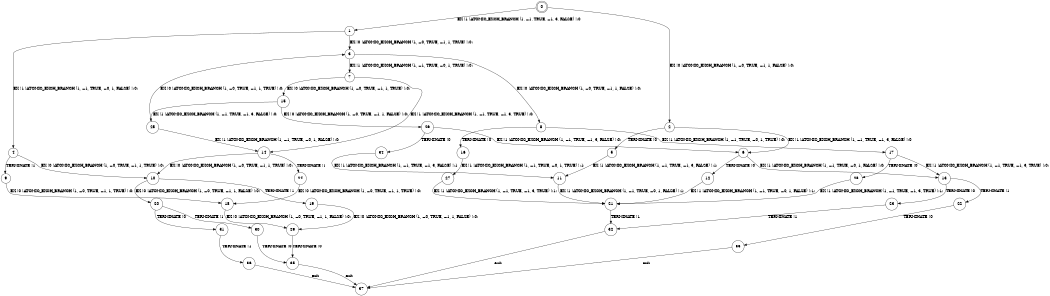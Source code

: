 digraph BCG {
size = "7, 10.5";
center = TRUE;
node [shape = circle];
0 [peripheries = 2];
0 -> 1 [label = "EX !1 !ATOMIC_EXCH_BRANCH (1, +1, TRUE, +1, 3, FALSE) !:0:"];
0 -> 2 [label = "EX !0 !ATOMIC_EXCH_BRANCH (1, +0, TRUE, +1, 1, FALSE) !:0:"];
1 -> 3 [label = "EX !0 !ATOMIC_EXCH_BRANCH (1, +0, TRUE, +1, 1, TRUE) !:0:"];
1 -> 4 [label = "EX !1 !ATOMIC_EXCH_BRANCH (1, +1, TRUE, +0, 1, FALSE) !:0:"];
2 -> 5 [label = "TERMINATE !0"];
2 -> 6 [label = "EX !1 !ATOMIC_EXCH_BRANCH (1, +1, TRUE, +1, 3, FALSE) !:0:"];
3 -> 7 [label = "EX !1 !ATOMIC_EXCH_BRANCH (1, +1, TRUE, +0, 1, TRUE) !:0:"];
3 -> 8 [label = "EX !0 !ATOMIC_EXCH_BRANCH (1, +0, TRUE, +1, 1, FALSE) !:0:"];
4 -> 9 [label = "TERMINATE !1"];
4 -> 10 [label = "EX !0 !ATOMIC_EXCH_BRANCH (1, +0, TRUE, +1, 1, TRUE) !:0:"];
5 -> 11 [label = "EX !1 !ATOMIC_EXCH_BRANCH (1, +1, TRUE, +1, 3, FALSE) !:1:"];
6 -> 12 [label = "TERMINATE !0"];
6 -> 13 [label = "EX !1 !ATOMIC_EXCH_BRANCH (1, +1, TRUE, +0, 1, FALSE) !:0:"];
7 -> 14 [label = "EX !1 !ATOMIC_EXCH_BRANCH (1, +1, TRUE, +1, 3, TRUE) !:0:"];
7 -> 15 [label = "EX !0 !ATOMIC_EXCH_BRANCH (1, +0, TRUE, +1, 1, TRUE) !:0:"];
8 -> 16 [label = "TERMINATE !0"];
8 -> 17 [label = "EX !1 !ATOMIC_EXCH_BRANCH (1, +1, TRUE, +0, 1, TRUE) !:0:"];
9 -> 18 [label = "EX !0 !ATOMIC_EXCH_BRANCH (1, +0, TRUE, +1, 1, TRUE) !:0:"];
10 -> 19 [label = "TERMINATE !1"];
10 -> 20 [label = "EX !0 !ATOMIC_EXCH_BRANCH (1, +0, TRUE, +1, 1, FALSE) !:0:"];
11 -> 21 [label = "EX !1 !ATOMIC_EXCH_BRANCH (1, +1, TRUE, +0, 1, FALSE) !:1:"];
12 -> 21 [label = "EX !1 !ATOMIC_EXCH_BRANCH (1, +1, TRUE, +0, 1, FALSE) !:1:"];
13 -> 22 [label = "TERMINATE !1"];
13 -> 23 [label = "TERMINATE !0"];
14 -> 24 [label = "TERMINATE !1"];
14 -> 10 [label = "EX !0 !ATOMIC_EXCH_BRANCH (1, +0, TRUE, +1, 1, TRUE) !:0:"];
15 -> 25 [label = "EX !1 !ATOMIC_EXCH_BRANCH (1, +1, TRUE, +1, 3, FALSE) !:0:"];
15 -> 26 [label = "EX !0 !ATOMIC_EXCH_BRANCH (1, +0, TRUE, +1, 1, FALSE) !:0:"];
16 -> 27 [label = "EX !1 !ATOMIC_EXCH_BRANCH (1, +1, TRUE, +0, 1, TRUE) !:1:"];
17 -> 28 [label = "TERMINATE !0"];
17 -> 13 [label = "EX !1 !ATOMIC_EXCH_BRANCH (1, +1, TRUE, +1, 3, TRUE) !:0:"];
18 -> 29 [label = "EX !0 !ATOMIC_EXCH_BRANCH (1, +0, TRUE, +1, 1, FALSE) !:0:"];
19 -> 29 [label = "EX !0 !ATOMIC_EXCH_BRANCH (1, +0, TRUE, +1, 1, FALSE) !:0:"];
20 -> 30 [label = "TERMINATE !1"];
20 -> 31 [label = "TERMINATE !0"];
21 -> 32 [label = "TERMINATE !1"];
22 -> 33 [label = "TERMINATE !0"];
23 -> 32 [label = "TERMINATE !1"];
24 -> 18 [label = "EX !0 !ATOMIC_EXCH_BRANCH (1, +0, TRUE, +1, 1, TRUE) !:0:"];
25 -> 14 [label = "EX !1 !ATOMIC_EXCH_BRANCH (1, +1, TRUE, +0, 1, FALSE) !:0:"];
25 -> 3 [label = "EX !0 !ATOMIC_EXCH_BRANCH (1, +0, TRUE, +1, 1, TRUE) !:0:"];
26 -> 34 [label = "TERMINATE !0"];
26 -> 6 [label = "EX !1 !ATOMIC_EXCH_BRANCH (1, +1, TRUE, +1, 3, FALSE) !:0:"];
27 -> 21 [label = "EX !1 !ATOMIC_EXCH_BRANCH (1, +1, TRUE, +1, 3, TRUE) !:1:"];
28 -> 21 [label = "EX !1 !ATOMIC_EXCH_BRANCH (1, +1, TRUE, +1, 3, TRUE) !:1:"];
29 -> 35 [label = "TERMINATE !0"];
30 -> 35 [label = "TERMINATE !0"];
31 -> 36 [label = "TERMINATE !1"];
32 -> 37 [label = "exit"];
33 -> 37 [label = "exit"];
34 -> 11 [label = "EX !1 !ATOMIC_EXCH_BRANCH (1, +1, TRUE, +1, 3, FALSE) !:1:"];
35 -> 37 [label = "exit"];
36 -> 37 [label = "exit"];
}
